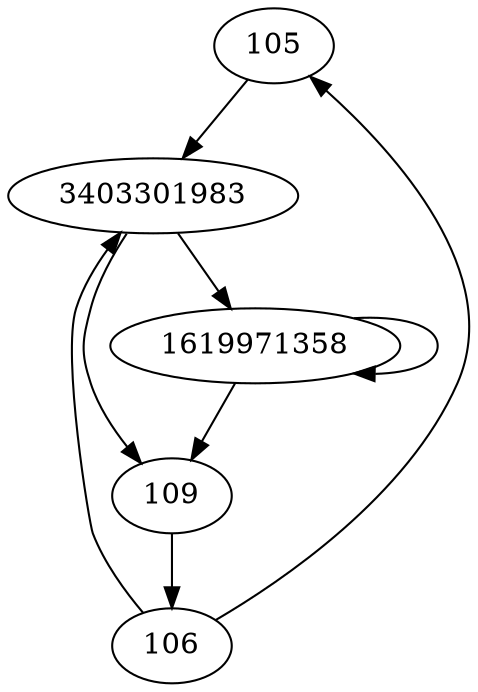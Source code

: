digraph  {
105;
106;
109;
1619971358;
3403301983;
105 -> 3403301983;
106 -> 105;
106 -> 3403301983;
109 -> 106;
1619971358 -> 1619971358;
1619971358 -> 109;
3403301983 -> 1619971358;
3403301983 -> 109;
}
